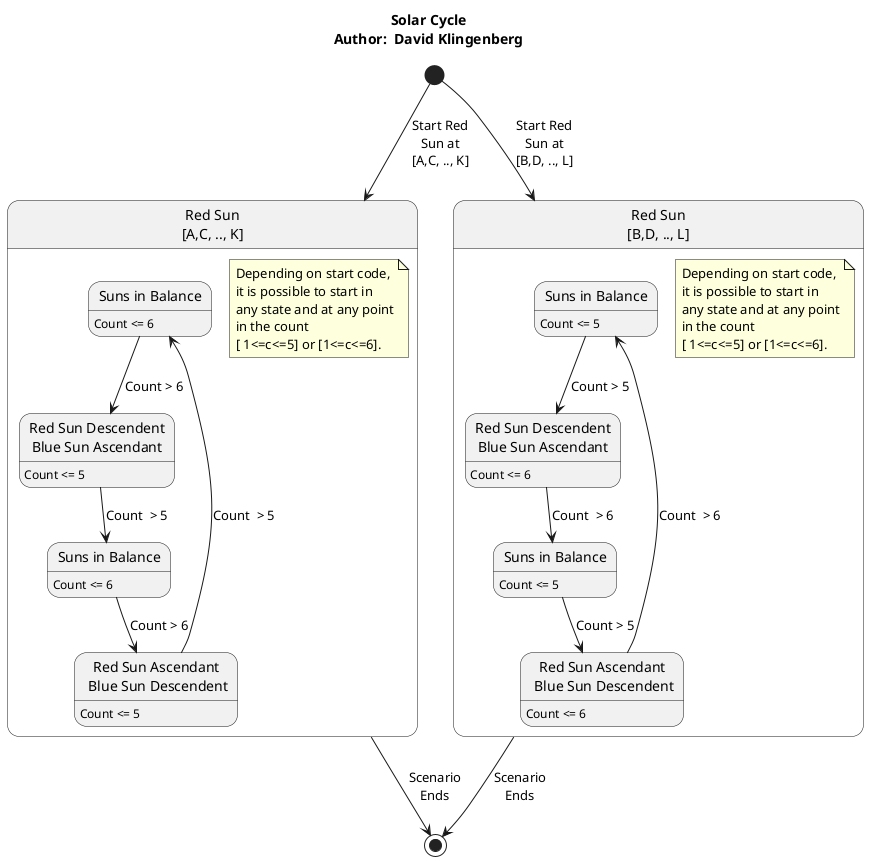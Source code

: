 ' David Klingenberg - Statechart for HW 5
' Soar Cycle class.
@startuml
title   Solar Cycle\nAuthor:  David Klingenberg

state “Red Sun\n[A,C, .., K]” as starta{
state “Suns in Balance” as sb1
state “Suns in Balance” as sb2
state “Red Sun Ascendant\n Blue Sun Descendent” as ra
state “Red Sun Descendent\nBlue Sun Ascendant” as rd
note “Depending on start code,\nit is possible to start in\nany state and at any point\nin the count\n[ 1<=c<=5] or [1<=c<=6]. “ as n

ra : Count <= 5
rd : Count <= 5
sb2 : Count <= 6
sb1 : Count <= 6

ra --> sb1 : Count  > 5
sb1  --> rd : Count > 6 
rd --> sb2 : Count  > 5
sb2 --> ra : Count > 6
}

state “Red Sun\n[B,D, .., L]” as startb{
state “Suns in Balance” as sb3
state “Suns in Balance” as sb4
state “Red Sun Ascendant\n Blue Sun Descendent” as ra1
state “Red Sun Descendent\nBlue Sun Ascendant” as rd1
note “Depending on start code,\nit is possible to start in\nany state and at any point\nin the count\n[ 1<=c<=5] or [1<=c<=6]. “ as n1

ra1 : Count <= 6
rd1 : Count <= 6
sb3 : Count <= 5
sb4 : Count <= 5

ra1 --> sb3 : Count  > 6
sb3  --> rd1 : Count > 5 
rd1 --> sb4 : Count  > 6
sb4 --> ra1 : Count > 5
}

[*] --> starta : Start Red\nSun at\n[A,C, .., K]
[*] --> startb : Start Red\nSun at\n[B,D, .., L]
starta --> [*] : Scenario\nEnds
startb --> [*] : Scenario\nEnds

@enduml
